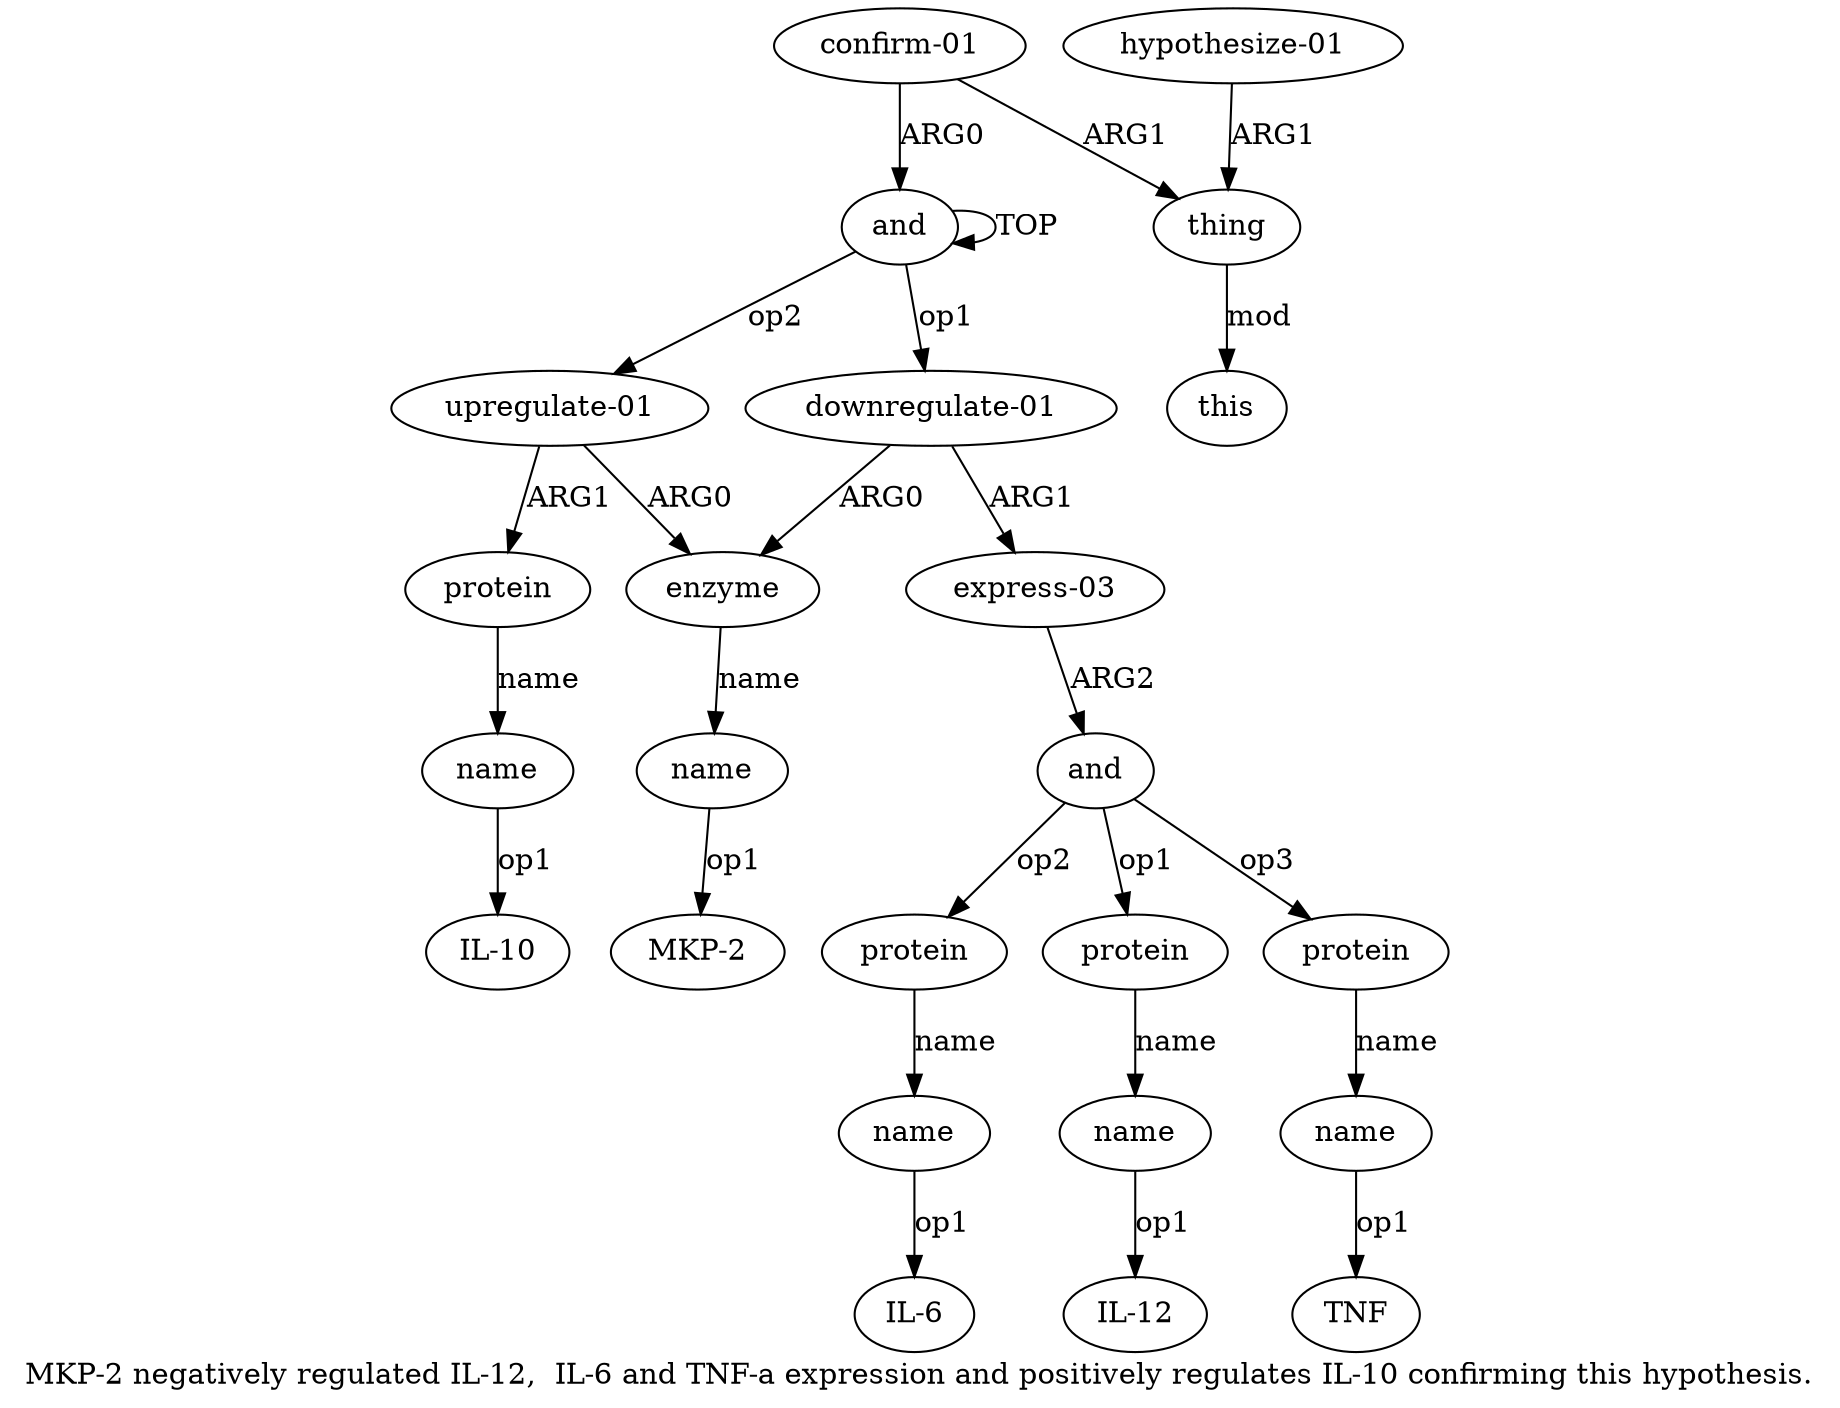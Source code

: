 digraph  {
	graph [label="MKP-2 negatively regulated IL-12,  IL-6 and TNF-a expression and positively regulates IL-10 confirming this hypothesis."];
	node [label="\N"];
	"a14 IL-10"	 [color=black,
		gold_ind=-1,
		gold_label="IL-10",
		label="IL-10",
		test_ind=-1,
		test_label="IL-10"];
	a6	 [color=black,
		gold_ind=6,
		gold_label=protein,
		label=protein,
		test_ind=6,
		test_label=protein];
	a7	 [color=black,
		gold_ind=7,
		gold_label=name,
		label=name,
		test_ind=7,
		test_label=name];
	a6 -> a7 [key=0,
	color=black,
	gold_label=name,
	label=name,
	test_label=name];
"a11 TNF" [color=black,
	gold_ind=-1,
	gold_label=TNF,
	label=TNF,
	test_ind=-1,
	test_label=TNF];
a15 [color=black,
	gold_ind=15,
	gold_label="confirm-01",
	label="confirm-01",
	test_ind=15,
	test_label="confirm-01"];
a16 [color=black,
	gold_ind=16,
	gold_label=thing,
	label=thing,
	test_ind=16,
	test_label=thing];
a15 -> a16 [key=0,
color=black,
gold_label=ARG1,
label=ARG1,
test_label=ARG1];
a0 [color=black,
gold_ind=0,
gold_label=and,
label=and,
test_ind=0,
test_label=and];
a15 -> a0 [key=0,
color=black,
gold_label=ARG0,
label=ARG0,
test_label=ARG0];
a14 [color=black,
gold_ind=14,
gold_label=name,
label=name,
test_ind=14,
test_label=name];
a14 -> "a14 IL-10" [key=0,
color=black,
gold_label=op1,
label=op1,
test_label=op1];
a17 [color=black,
gold_ind=17,
gold_label="hypothesize-01",
label="hypothesize-01",
test_ind=17,
test_label="hypothesize-01"];
a17 -> a16 [key=0,
color=black,
gold_label=ARG1,
label=ARG1,
test_label=ARG1];
a18 [color=black,
gold_ind=18,
gold_label=this,
label=this,
test_ind=18,
test_label=this];
a16 -> a18 [key=0,
color=black,
gold_label=mod,
label=mod,
test_label=mod];
a11 [color=black,
gold_ind=11,
gold_label=name,
label=name,
test_ind=11,
test_label=name];
a11 -> "a11 TNF" [key=0,
color=black,
gold_label=op1,
label=op1,
test_label=op1];
a10 [color=black,
gold_ind=10,
gold_label=protein,
label=protein,
test_ind=10,
test_label=protein];
a10 -> a11 [key=0,
color=black,
gold_label=name,
label=name,
test_label=name];
a13 [color=black,
gold_ind=13,
gold_label=protein,
label=protein,
test_ind=13,
test_label=protein];
a13 -> a14 [key=0,
color=black,
gold_label=name,
label=name,
test_label=name];
a12 [color=black,
gold_ind=12,
gold_label="upregulate-01",
label="upregulate-01",
test_ind=12,
test_label="upregulate-01"];
a12 -> a13 [key=0,
color=black,
gold_label=ARG1,
label=ARG1,
test_label=ARG1];
a2 [color=black,
gold_ind=2,
gold_label=enzyme,
label=enzyme,
test_ind=2,
test_label=enzyme];
a12 -> a2 [key=0,
color=black,
gold_label=ARG0,
label=ARG0,
test_label=ARG0];
a1 [color=black,
gold_ind=1,
gold_label="downregulate-01",
label="downregulate-01",
test_ind=1,
test_label="downregulate-01"];
a1 -> a2 [key=0,
color=black,
gold_label=ARG0,
label=ARG0,
test_label=ARG0];
a4 [color=black,
gold_ind=4,
gold_label="express-03",
label="express-03",
test_ind=4,
test_label="express-03"];
a1 -> a4 [key=0,
color=black,
gold_label=ARG1,
label=ARG1,
test_label=ARG1];
a0 -> a12 [key=0,
color=black,
gold_label=op2,
label=op2,
test_label=op2];
a0 -> a1 [key=0,
color=black,
gold_label=op1,
label=op1,
test_label=op1];
a0 -> a0 [key=0,
color=black,
gold_label=TOP,
label=TOP,
test_label=TOP];
a3 [color=black,
gold_ind=3,
gold_label=name,
label=name,
test_ind=3,
test_label=name];
"a3 MKP-2" [color=black,
gold_ind=-1,
gold_label="MKP-2",
label="MKP-2",
test_ind=-1,
test_label="MKP-2"];
a3 -> "a3 MKP-2" [key=0,
color=black,
gold_label=op1,
label=op1,
test_label=op1];
a2 -> a3 [key=0,
color=black,
gold_label=name,
label=name,
test_label=name];
a5 [color=black,
gold_ind=5,
gold_label=and,
label=and,
test_ind=5,
test_label=and];
a5 -> a6 [key=0,
color=black,
gold_label=op1,
label=op1,
test_label=op1];
a5 -> a10 [key=0,
color=black,
gold_label=op3,
label=op3,
test_label=op3];
a8 [color=black,
gold_ind=8,
gold_label=protein,
label=protein,
test_ind=8,
test_label=protein];
a5 -> a8 [key=0,
color=black,
gold_label=op2,
label=op2,
test_label=op2];
a4 -> a5 [key=0,
color=black,
gold_label=ARG2,
label=ARG2,
test_label=ARG2];
"a7 IL-12" [color=black,
gold_ind=-1,
gold_label="IL-12",
label="IL-12",
test_ind=-1,
test_label="IL-12"];
a7 -> "a7 IL-12" [key=0,
color=black,
gold_label=op1,
label=op1,
test_label=op1];
"a9 IL-6" [color=black,
gold_ind=-1,
gold_label="IL-6",
label="IL-6",
test_ind=-1,
test_label="IL-6"];
a9 [color=black,
gold_ind=9,
gold_label=name,
label=name,
test_ind=9,
test_label=name];
a9 -> "a9 IL-6" [key=0,
color=black,
gold_label=op1,
label=op1,
test_label=op1];
a8 -> a9 [key=0,
color=black,
gold_label=name,
label=name,
test_label=name];
}
